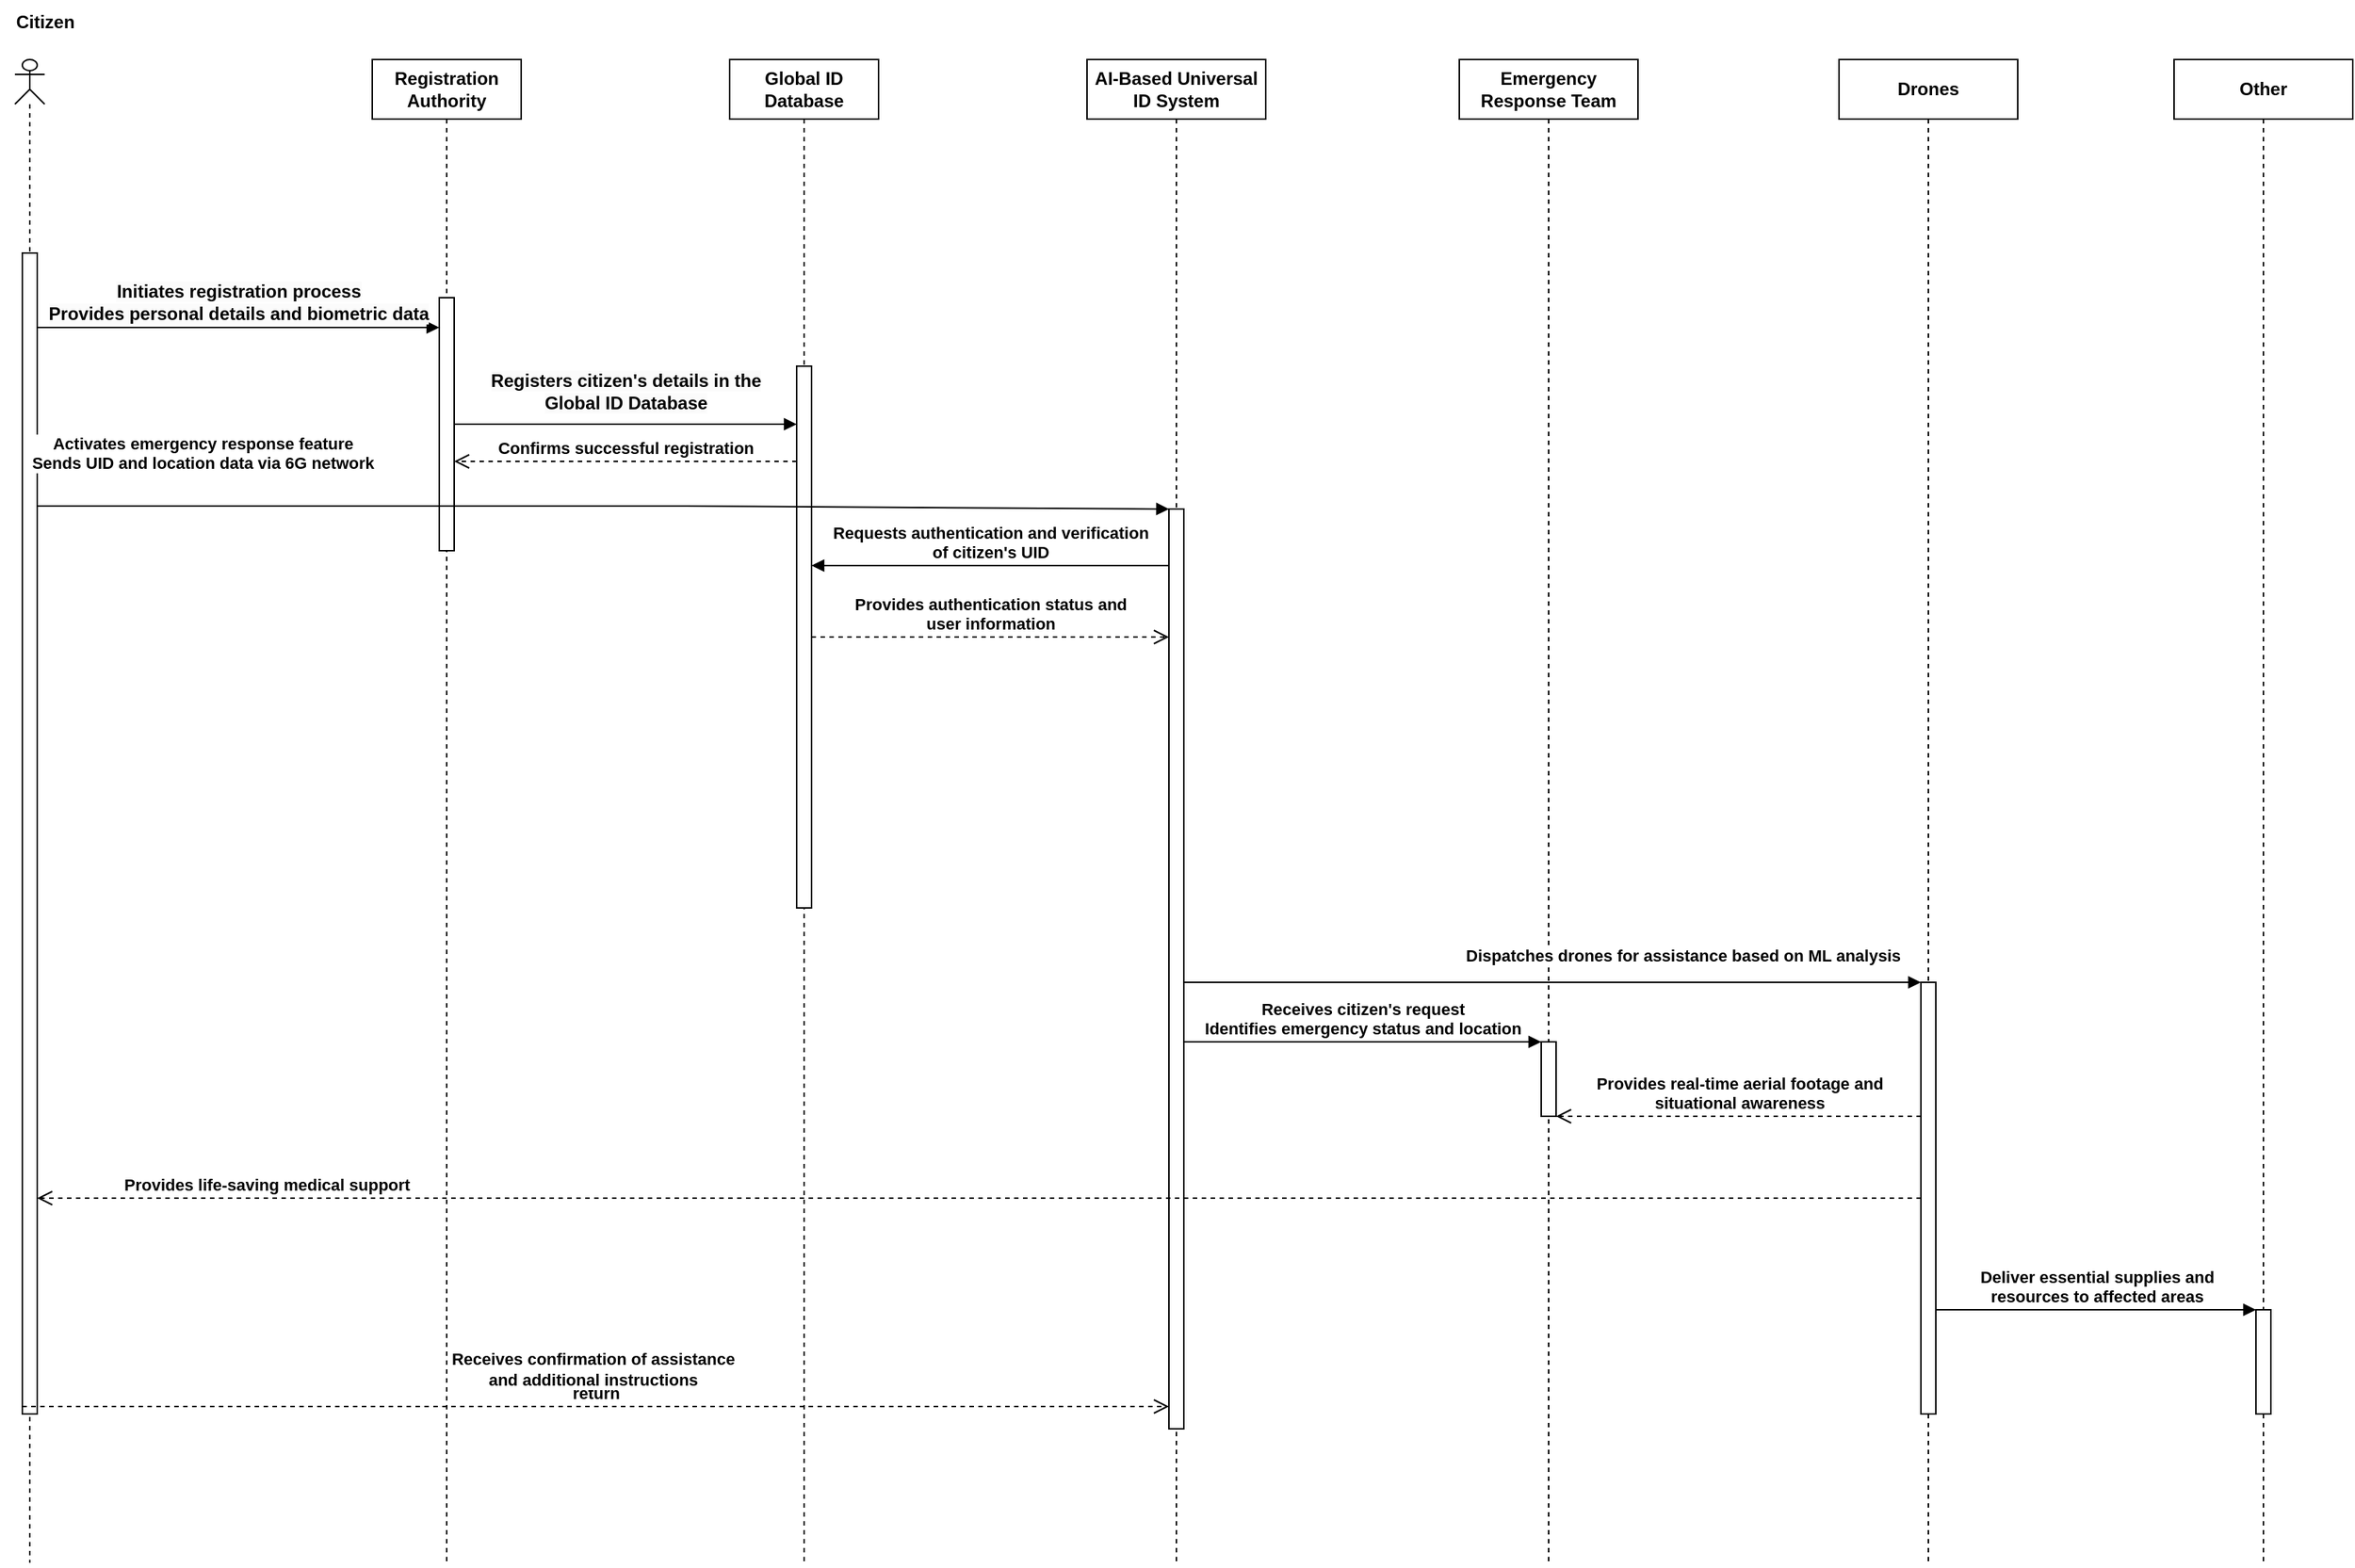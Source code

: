 <mxfile version="24.2.0" type="github">
  <diagram name="Page-1" id="QKDvNmiI1PhG7flJE1R0">
    <mxGraphModel dx="1602" dy="1043" grid="0" gridSize="12" guides="1" tooltips="1" connect="1" arrows="1" fold="1" page="1" pageScale="1" pageWidth="850" pageHeight="1100" background="none" math="0" shadow="0">
      <root>
        <mxCell id="0" />
        <mxCell id="1" parent="0" />
        <mxCell id="bTPni2AEoeqcdZ7u2Vhd-3" value="" style="shape=umlLifeline;perimeter=lifelinePerimeter;whiteSpace=wrap;html=1;container=1;dropTarget=0;collapsible=0;recursiveResize=0;outlineConnect=0;portConstraint=eastwest;newEdgeStyle={&quot;curved&quot;:0,&quot;rounded&quot;:0};participant=umlActor;size=30;fontStyle=1;fontFamily=Helvetica;" vertex="1" parent="1">
          <mxGeometry x="50" y="50" width="20" height="1010" as="geometry" />
        </mxCell>
        <mxCell id="bTPni2AEoeqcdZ7u2Vhd-5" value="" style="html=1;points=[[0,0,0,0,5],[0,1,0,0,-5],[1,0,0,0,5],[1,1,0,0,-5]];perimeter=orthogonalPerimeter;outlineConnect=0;targetShapes=umlLifeline;portConstraint=eastwest;newEdgeStyle={&quot;curved&quot;:0,&quot;rounded&quot;:0};fontStyle=1;fontFamily=Helvetica;" vertex="1" parent="bTPni2AEoeqcdZ7u2Vhd-3">
          <mxGeometry x="5" y="130" width="10" height="780" as="geometry" />
        </mxCell>
        <mxCell id="bTPni2AEoeqcdZ7u2Vhd-4" value="Citizen" style="text;html=1;align=center;verticalAlign=middle;resizable=0;points=[];autosize=1;strokeColor=none;fillColor=none;fontStyle=1;fontFamily=Helvetica;" vertex="1" parent="1">
          <mxGeometry x="40" y="10" width="60" height="30" as="geometry" />
        </mxCell>
        <mxCell id="bTPni2AEoeqcdZ7u2Vhd-6" value="Registration Authority" style="shape=umlLifeline;perimeter=lifelinePerimeter;whiteSpace=wrap;html=1;container=1;dropTarget=0;collapsible=0;recursiveResize=0;outlineConnect=0;portConstraint=eastwest;newEdgeStyle={&quot;curved&quot;:0,&quot;rounded&quot;:0};fontStyle=1;fontFamily=Helvetica;" vertex="1" parent="1">
          <mxGeometry x="290" y="50" width="100" height="1010" as="geometry" />
        </mxCell>
        <mxCell id="bTPni2AEoeqcdZ7u2Vhd-10" value="" style="html=1;points=[[0,0,0,0,5],[0,1,0,0,-5],[1,0,0,0,5],[1,1,0,0,-5]];perimeter=orthogonalPerimeter;outlineConnect=0;targetShapes=umlLifeline;portConstraint=eastwest;newEdgeStyle={&quot;curved&quot;:0,&quot;rounded&quot;:0};fontStyle=1;fontFamily=Helvetica;" vertex="1" parent="bTPni2AEoeqcdZ7u2Vhd-6">
          <mxGeometry x="45" y="160" width="10" height="170" as="geometry" />
        </mxCell>
        <mxCell id="bTPni2AEoeqcdZ7u2Vhd-7" value="Global ID Database" style="shape=umlLifeline;perimeter=lifelinePerimeter;whiteSpace=wrap;html=1;container=1;dropTarget=0;collapsible=0;recursiveResize=0;outlineConnect=0;portConstraint=eastwest;newEdgeStyle={&quot;curved&quot;:0,&quot;rounded&quot;:0};fontStyle=1;fontFamily=Helvetica;" vertex="1" parent="1">
          <mxGeometry x="530" y="50" width="100" height="1012" as="geometry" />
        </mxCell>
        <mxCell id="bTPni2AEoeqcdZ7u2Vhd-12" value="" style="html=1;points=[[0,0,0,0,5],[0,1,0,0,-5],[1,0,0,0,5],[1,1,0,0,-5]];perimeter=orthogonalPerimeter;outlineConnect=0;targetShapes=umlLifeline;portConstraint=eastwest;newEdgeStyle={&quot;curved&quot;:0,&quot;rounded&quot;:0};fontStyle=1;fontFamily=Helvetica;" vertex="1" parent="bTPni2AEoeqcdZ7u2Vhd-7">
          <mxGeometry x="45" y="206" width="10" height="364" as="geometry" />
        </mxCell>
        <mxCell id="bTPni2AEoeqcdZ7u2Vhd-21" value="Confirms successful registration" style="html=1;verticalAlign=bottom;endArrow=open;dashed=1;endSize=8;curved=0;rounded=0;fontStyle=1;fontFamily=Helvetica;" edge="1" parent="1" source="bTPni2AEoeqcdZ7u2Vhd-12" target="bTPni2AEoeqcdZ7u2Vhd-10">
          <mxGeometry relative="1" as="geometry">
            <mxPoint x="540" y="420" as="sourcePoint" />
            <mxPoint x="490" y="400" as="targetPoint" />
            <Array as="points">
              <mxPoint x="490" y="320" />
            </Array>
            <mxPoint as="offset" />
          </mxGeometry>
        </mxCell>
        <mxCell id="bTPni2AEoeqcdZ7u2Vhd-26" value="&lt;span style=&quot;font-size: 12px; background-color: rgb(251, 251, 251);&quot;&gt;Initiates registration process&lt;/span&gt;&lt;br style=&quot;font-size: 12px; background-color: rgb(251, 251, 251);&quot;&gt;&lt;span style=&quot;font-size: 12px; background-color: rgb(251, 251, 251);&quot;&gt;Provides personal details and biometric data&lt;/span&gt;" style="html=1;verticalAlign=bottom;endArrow=block;curved=0;rounded=0;fontStyle=1;fontFamily=Helvetica;" edge="1" parent="1" source="bTPni2AEoeqcdZ7u2Vhd-5" target="bTPni2AEoeqcdZ7u2Vhd-10">
          <mxGeometry width="80" relative="1" as="geometry">
            <mxPoint x="210" y="490" as="sourcePoint" />
            <mxPoint x="290" y="490" as="targetPoint" />
            <Array as="points">
              <mxPoint x="200" y="230" />
            </Array>
          </mxGeometry>
        </mxCell>
        <mxCell id="bTPni2AEoeqcdZ7u2Vhd-27" value="&lt;span style=&quot;font-size: 12px; background-color: rgb(251, 251, 251);&quot;&gt;Registers citizen&#39;s details in the&lt;/span&gt;&lt;br style=&quot;font-size: 12px; background-color: rgb(251, 251, 251);&quot;&gt;&lt;span style=&quot;font-size: 12px; background-color: rgb(251, 251, 251);&quot;&gt;Global ID Database&lt;/span&gt;" style="html=1;verticalAlign=bottom;endArrow=block;curved=0;rounded=0;fontStyle=1;fontFamily=Helvetica;" edge="1" parent="1" source="bTPni2AEoeqcdZ7u2Vhd-10" target="bTPni2AEoeqcdZ7u2Vhd-12">
          <mxGeometry y="5" width="80" relative="1" as="geometry">
            <mxPoint x="410" y="250" as="sourcePoint" />
            <mxPoint x="595" y="250" as="targetPoint" />
            <mxPoint as="offset" />
          </mxGeometry>
        </mxCell>
        <mxCell id="bTPni2AEoeqcdZ7u2Vhd-28" value="AI-Based Universal ID System" style="shape=umlLifeline;perimeter=lifelinePerimeter;whiteSpace=wrap;html=1;container=1;dropTarget=0;collapsible=0;recursiveResize=0;outlineConnect=0;portConstraint=eastwest;newEdgeStyle={&quot;curved&quot;:0,&quot;rounded&quot;:0};fontStyle=1;fontFamily=Helvetica;" vertex="1" parent="1">
          <mxGeometry x="770" y="50" width="120" height="1012" as="geometry" />
        </mxCell>
        <mxCell id="bTPni2AEoeqcdZ7u2Vhd-29" value="" style="html=1;points=[[0,0,0,0,5],[0,1,0,0,-5],[1,0,0,0,5],[1,1,0,0,-5]];perimeter=orthogonalPerimeter;outlineConnect=0;targetShapes=umlLifeline;portConstraint=eastwest;newEdgeStyle={&quot;curved&quot;:0,&quot;rounded&quot;:0};fontStyle=1;fontFamily=Helvetica;" vertex="1" parent="bTPni2AEoeqcdZ7u2Vhd-28">
          <mxGeometry x="55" y="302" width="10" height="618" as="geometry" />
        </mxCell>
        <mxCell id="bTPni2AEoeqcdZ7u2Vhd-30" value="Requests authentication and verification&lt;br&gt;of citizen&#39;s UID" style="html=1;verticalAlign=bottom;endArrow=block;curved=0;rounded=0;fontStyle=1;fontFamily=Helvetica;" edge="1" parent="1" source="bTPni2AEoeqcdZ7u2Vhd-29" target="bTPni2AEoeqcdZ7u2Vhd-12">
          <mxGeometry width="80" relative="1" as="geometry">
            <mxPoint x="710" y="355" as="sourcePoint" />
            <mxPoint x="760" y="410" as="targetPoint" />
            <Array as="points">
              <mxPoint x="720" y="390" />
            </Array>
          </mxGeometry>
        </mxCell>
        <mxCell id="bTPni2AEoeqcdZ7u2Vhd-31" value="Activates emergency response feature&lt;br&gt;Sends UID and location data via 6G network" style="html=1;verticalAlign=bottom;endArrow=block;curved=0;rounded=0;fontStyle=1;fontFamily=Helvetica;" edge="1" parent="1" source="bTPni2AEoeqcdZ7u2Vhd-5" target="bTPni2AEoeqcdZ7u2Vhd-29">
          <mxGeometry x="-0.709" y="20" width="80" relative="1" as="geometry">
            <mxPoint x="110" y="360" as="sourcePoint" />
            <mxPoint x="190" y="360" as="targetPoint" />
            <Array as="points">
              <mxPoint x="500" y="350" />
            </Array>
            <mxPoint as="offset" />
          </mxGeometry>
        </mxCell>
        <mxCell id="bTPni2AEoeqcdZ7u2Vhd-32" value="Provides authentication status and&lt;br&gt;user information" style="html=1;verticalAlign=bottom;endArrow=open;dashed=1;endSize=8;curved=0;rounded=0;fontStyle=1;fontFamily=Helvetica;" edge="1" parent="1" source="bTPni2AEoeqcdZ7u2Vhd-12" target="bTPni2AEoeqcdZ7u2Vhd-29">
          <mxGeometry relative="1" as="geometry">
            <mxPoint x="645" y="440" as="sourcePoint" />
            <mxPoint x="905" y="440" as="targetPoint" />
          </mxGeometry>
        </mxCell>
        <mxCell id="bTPni2AEoeqcdZ7u2Vhd-33" value="Emergency Response Team" style="shape=umlLifeline;perimeter=lifelinePerimeter;whiteSpace=wrap;html=1;container=1;dropTarget=0;collapsible=0;recursiveResize=0;outlineConnect=0;portConstraint=eastwest;newEdgeStyle={&quot;curved&quot;:0,&quot;rounded&quot;:0};fontStyle=1;fontFamily=Helvetica;" vertex="1" parent="1">
          <mxGeometry x="1020" y="50" width="120" height="1012" as="geometry" />
        </mxCell>
        <mxCell id="bTPni2AEoeqcdZ7u2Vhd-34" value="" style="html=1;points=[[0,0,0,0,5],[0,1,0,0,-5],[1,0,0,0,5],[1,1,0,0,-5]];perimeter=orthogonalPerimeter;outlineConnect=0;targetShapes=umlLifeline;portConstraint=eastwest;newEdgeStyle={&quot;curved&quot;:0,&quot;rounded&quot;:0};fontStyle=1;fontFamily=Helvetica;" vertex="1" parent="bTPni2AEoeqcdZ7u2Vhd-33">
          <mxGeometry x="55" y="660" width="10" height="50" as="geometry" />
        </mxCell>
        <mxCell id="bTPni2AEoeqcdZ7u2Vhd-35" value="Receives citizen&#39;s request&lt;br&gt;Identifies emergency status and location" style="html=1;verticalAlign=bottom;endArrow=block;curved=0;rounded=0;fontStyle=1;fontFamily=Helvetica;" edge="1" parent="1" source="bTPni2AEoeqcdZ7u2Vhd-29" target="bTPni2AEoeqcdZ7u2Vhd-34">
          <mxGeometry width="80" relative="1" as="geometry">
            <mxPoint x="980" y="510" as="sourcePoint" />
            <mxPoint x="1060" y="510" as="targetPoint" />
          </mxGeometry>
        </mxCell>
        <mxCell id="bTPni2AEoeqcdZ7u2Vhd-37" value="Drones" style="shape=umlLifeline;perimeter=lifelinePerimeter;whiteSpace=wrap;html=1;container=1;dropTarget=0;collapsible=0;recursiveResize=0;outlineConnect=0;portConstraint=eastwest;newEdgeStyle={&quot;curved&quot;:0,&quot;rounded&quot;:0};fontStyle=1;fontFamily=Helvetica;" vertex="1" parent="1">
          <mxGeometry x="1275" y="50" width="120" height="1012" as="geometry" />
        </mxCell>
        <mxCell id="bTPni2AEoeqcdZ7u2Vhd-38" value="" style="html=1;points=[[0,0,0,0,5],[0,1,0,0,-5],[1,0,0,0,5],[1,1,0,0,-5]];perimeter=orthogonalPerimeter;outlineConnect=0;targetShapes=umlLifeline;portConstraint=eastwest;newEdgeStyle={&quot;curved&quot;:0,&quot;rounded&quot;:0};fontStyle=1;fontFamily=Helvetica;" vertex="1" parent="bTPni2AEoeqcdZ7u2Vhd-37">
          <mxGeometry x="55" y="620" width="10" height="290" as="geometry" />
        </mxCell>
        <mxCell id="bTPni2AEoeqcdZ7u2Vhd-39" value="Dispatches drones for assistance based on ML analysis" style="html=1;verticalAlign=bottom;endArrow=block;curved=0;rounded=0;fontStyle=1;fontFamily=Helvetica;" edge="1" parent="1" source="bTPni2AEoeqcdZ7u2Vhd-29" target="bTPni2AEoeqcdZ7u2Vhd-38">
          <mxGeometry x="0.353" y="9" width="80" relative="1" as="geometry">
            <mxPoint x="860" y="580" as="sourcePoint" />
            <mxPoint x="1430" y="580" as="targetPoint" />
            <mxPoint as="offset" />
          </mxGeometry>
        </mxCell>
        <mxCell id="bTPni2AEoeqcdZ7u2Vhd-40" value="Other" style="shape=umlLifeline;perimeter=lifelinePerimeter;whiteSpace=wrap;html=1;container=1;dropTarget=0;collapsible=0;recursiveResize=0;outlineConnect=0;portConstraint=eastwest;newEdgeStyle={&quot;curved&quot;:0,&quot;rounded&quot;:0};fontStyle=1;fontFamily=Helvetica;" vertex="1" parent="1">
          <mxGeometry x="1500" y="50" width="120" height="1012" as="geometry" />
        </mxCell>
        <mxCell id="bTPni2AEoeqcdZ7u2Vhd-41" value="" style="html=1;points=[[0,0,0,0,5],[0,1,0,0,-5],[1,0,0,0,5],[1,1,0,0,-5]];perimeter=orthogonalPerimeter;outlineConnect=0;targetShapes=umlLifeline;portConstraint=eastwest;newEdgeStyle={&quot;curved&quot;:0,&quot;rounded&quot;:0};fontStyle=1;fontFamily=Helvetica;" vertex="1" parent="bTPni2AEoeqcdZ7u2Vhd-40">
          <mxGeometry x="55" y="840" width="10" height="70" as="geometry" />
        </mxCell>
        <mxCell id="bTPni2AEoeqcdZ7u2Vhd-42" value="Deliver essential supplies and&lt;br&gt;resources to affected areas" style="html=1;verticalAlign=bottom;endArrow=block;curved=0;rounded=0;fontStyle=1;fontFamily=Helvetica;" edge="1" parent="1" source="bTPni2AEoeqcdZ7u2Vhd-38" target="bTPni2AEoeqcdZ7u2Vhd-41">
          <mxGeometry width="80" relative="1" as="geometry">
            <mxPoint x="1550" y="900" as="sourcePoint" />
            <mxPoint x="1630" y="900" as="targetPoint" />
            <mxPoint as="offset" />
          </mxGeometry>
        </mxCell>
        <mxCell id="bTPni2AEoeqcdZ7u2Vhd-43" value="Provides real-time aerial footage and&lt;br&gt;situational awareness" style="html=1;verticalAlign=bottom;endArrow=open;dashed=1;endSize=8;curved=0;rounded=0;fontStyle=1;fontFamily=Helvetica;" edge="1" parent="1" source="bTPni2AEoeqcdZ7u2Vhd-38" target="bTPni2AEoeqcdZ7u2Vhd-34">
          <mxGeometry relative="1" as="geometry">
            <mxPoint x="1430" y="790" as="sourcePoint" />
            <mxPoint x="1350" y="790" as="targetPoint" />
          </mxGeometry>
        </mxCell>
        <mxCell id="bTPni2AEoeqcdZ7u2Vhd-44" value="Provides life-saving medical support" style="html=1;verticalAlign=bottom;endArrow=open;dashed=1;endSize=8;curved=0;rounded=0;fontStyle=1;fontFamily=Helvetica;" edge="1" parent="1" source="bTPni2AEoeqcdZ7u2Vhd-38" target="bTPni2AEoeqcdZ7u2Vhd-5">
          <mxGeometry x="0.757" relative="1" as="geometry">
            <mxPoint x="1470" y="740" as="sourcePoint" />
            <mxPoint x="130" y="780" as="targetPoint" />
            <mxPoint as="offset" />
          </mxGeometry>
        </mxCell>
        <mxCell id="bTPni2AEoeqcdZ7u2Vhd-46" value="return" style="html=1;verticalAlign=bottom;endArrow=open;dashed=1;endSize=8;curved=0;rounded=0;exitX=0;exitY=1;exitDx=0;exitDy=-5;exitPerimeter=0;fontStyle=1;fontFamily=Helvetica;" edge="1" parent="1" source="bTPni2AEoeqcdZ7u2Vhd-5" target="bTPni2AEoeqcdZ7u2Vhd-29">
          <mxGeometry relative="1" as="geometry">
            <mxPoint x="140" y="910" as="sourcePoint" />
            <mxPoint x="770" y="910" as="targetPoint" />
          </mxGeometry>
        </mxCell>
        <mxCell id="bTPni2AEoeqcdZ7u2Vhd-47" value="Receives confirmation of assistance&lt;br&gt;and additional instructions" style="edgeLabel;html=1;align=center;verticalAlign=middle;resizable=0;points=[];fontStyle=1;fontFamily=Helvetica;" vertex="1" connectable="0" parent="bTPni2AEoeqcdZ7u2Vhd-46">
          <mxGeometry x="-0.004" y="25" relative="1" as="geometry">
            <mxPoint x="-1" as="offset" />
          </mxGeometry>
        </mxCell>
      </root>
    </mxGraphModel>
  </diagram>
</mxfile>
